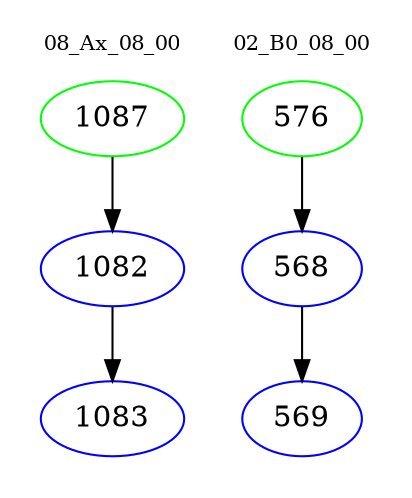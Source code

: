 digraph{
subgraph cluster_0 {
color = white
label = "08_Ax_08_00";
fontsize=10;
T0_1087 [label="1087", color="green"]
T0_1087 -> T0_1082 [color="black"]
T0_1082 [label="1082", color="blue"]
T0_1082 -> T0_1083 [color="black"]
T0_1083 [label="1083", color="blue"]
}
subgraph cluster_1 {
color = white
label = "02_B0_08_00";
fontsize=10;
T1_576 [label="576", color="green"]
T1_576 -> T1_568 [color="black"]
T1_568 [label="568", color="blue"]
T1_568 -> T1_569 [color="black"]
T1_569 [label="569", color="blue"]
}
}
